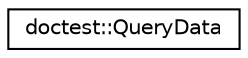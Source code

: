 digraph "Graphical Class Hierarchy"
{
  edge [fontname="Helvetica",fontsize="10",labelfontname="Helvetica",labelfontsize="10"];
  node [fontname="Helvetica",fontsize="10",shape=record];
  rankdir="LR";
  Node0 [label="doctest::QueryData",height=0.2,width=0.4,color="black", fillcolor="white", style="filled",URL="$structdoctest_1_1_query_data.html"];
}

